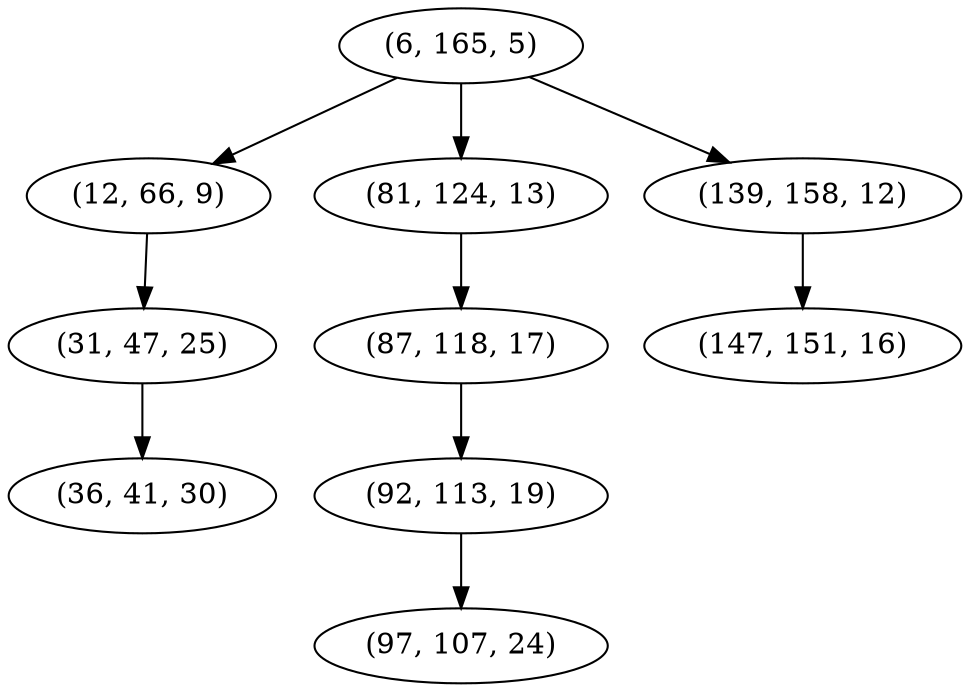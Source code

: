 digraph tree {
    "(6, 165, 5)";
    "(12, 66, 9)";
    "(31, 47, 25)";
    "(36, 41, 30)";
    "(81, 124, 13)";
    "(87, 118, 17)";
    "(92, 113, 19)";
    "(97, 107, 24)";
    "(139, 158, 12)";
    "(147, 151, 16)";
    "(6, 165, 5)" -> "(12, 66, 9)";
    "(6, 165, 5)" -> "(81, 124, 13)";
    "(6, 165, 5)" -> "(139, 158, 12)";
    "(12, 66, 9)" -> "(31, 47, 25)";
    "(31, 47, 25)" -> "(36, 41, 30)";
    "(81, 124, 13)" -> "(87, 118, 17)";
    "(87, 118, 17)" -> "(92, 113, 19)";
    "(92, 113, 19)" -> "(97, 107, 24)";
    "(139, 158, 12)" -> "(147, 151, 16)";
}
